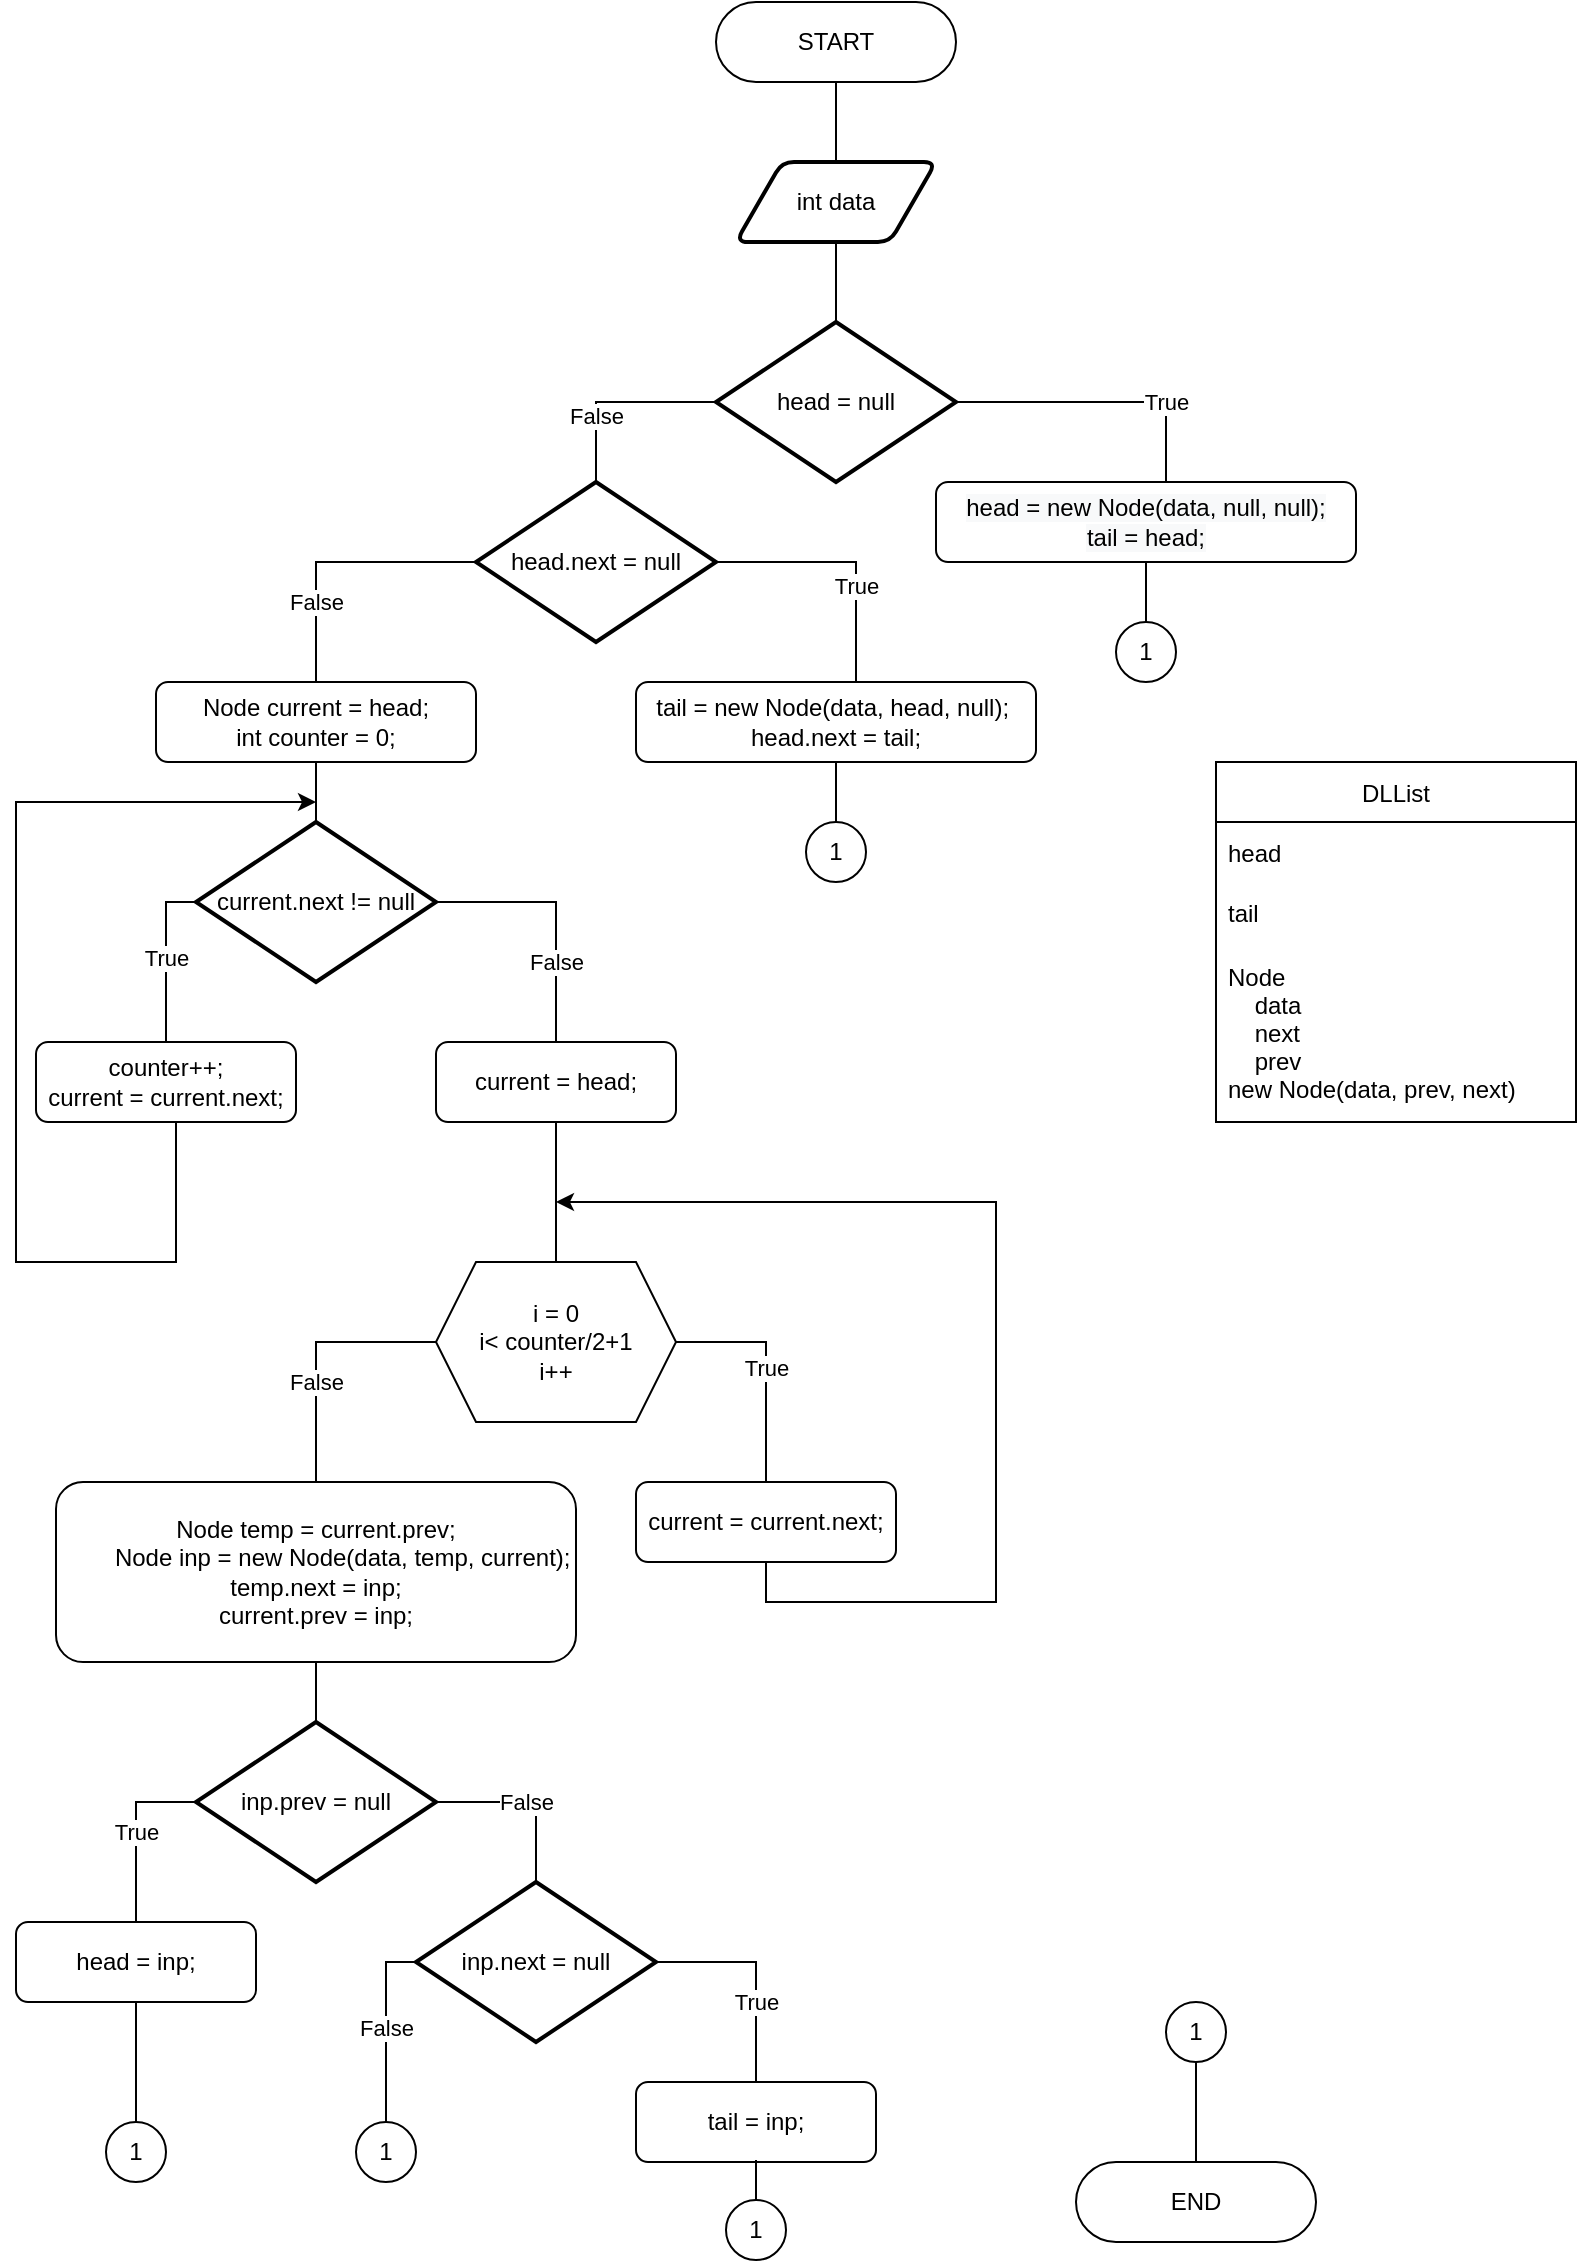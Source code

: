 <mxfile version="15.4.0" type="device"><diagram id="bhvGXKdy_UKDUOt5dsCC" name="Page-1"><mxGraphModel dx="782" dy="497" grid="1" gridSize="10" guides="1" tooltips="1" connect="1" arrows="1" fold="1" page="1" pageScale="1" pageWidth="827" pageHeight="1169" math="0" shadow="0"><root><mxCell id="0"/><mxCell id="1" parent="0"/><mxCell id="uAoDJNiznw24QmJBSRCc-3" value="" style="edgeStyle=orthogonalEdgeStyle;rounded=0;orthogonalLoop=1;jettySize=auto;html=1;endArrow=none;endFill=0;entryX=0.5;entryY=0;entryDx=0;entryDy=0;" parent="1" source="uAoDJNiznw24QmJBSRCc-1" target="KRDZ4jyaXDQQ1WeijEQv-5" edge="1"><mxGeometry relative="1" as="geometry"><mxPoint x="420" y="160" as="targetPoint"/></mxGeometry></mxCell><mxCell id="uAoDJNiznw24QmJBSRCc-1" value="START" style="rounded=1;whiteSpace=wrap;html=1;arcSize=50;" parent="1" vertex="1"><mxGeometry x="360" y="40" width="120" height="40" as="geometry"/></mxCell><mxCell id="KRDZ4jyaXDQQ1WeijEQv-2" value="" style="edgeStyle=orthogonalEdgeStyle;rounded=0;orthogonalLoop=1;jettySize=auto;html=1;endArrow=none;endFill=0;exitX=0.5;exitY=1;exitDx=0;exitDy=0;" parent="1" source="KRDZ4jyaXDQQ1WeijEQv-5" target="KRDZ4jyaXDQQ1WeijEQv-1" edge="1"><mxGeometry relative="1" as="geometry"><mxPoint x="420" y="200" as="sourcePoint"/></mxGeometry></mxCell><mxCell id="KRDZ4jyaXDQQ1WeijEQv-4" value="True" style="edgeStyle=orthogonalEdgeStyle;rounded=0;orthogonalLoop=1;jettySize=auto;html=1;entryX=0.5;entryY=0;entryDx=0;entryDy=0;endArrow=none;endFill=0;" parent="1" source="KRDZ4jyaXDQQ1WeijEQv-1" target="KRDZ4jyaXDQQ1WeijEQv-3" edge="1"><mxGeometry x="0.351" relative="1" as="geometry"><Array as="points"><mxPoint x="585" y="240"/></Array><mxPoint as="offset"/></mxGeometry></mxCell><mxCell id="KRDZ4jyaXDQQ1WeijEQv-9" value="False" style="edgeStyle=orthogonalEdgeStyle;rounded=0;orthogonalLoop=1;jettySize=auto;html=1;entryX=0.5;entryY=0;entryDx=0;entryDy=0;entryPerimeter=0;endArrow=none;endFill=0;" parent="1" source="KRDZ4jyaXDQQ1WeijEQv-1" target="KRDZ4jyaXDQQ1WeijEQv-8" edge="1"><mxGeometry x="0.333" relative="1" as="geometry"><Array as="points"><mxPoint x="300" y="240"/></Array><mxPoint as="offset"/></mxGeometry></mxCell><mxCell id="KRDZ4jyaXDQQ1WeijEQv-1" value="head = null" style="strokeWidth=2;html=1;shape=mxgraph.flowchart.decision;whiteSpace=wrap;" parent="1" vertex="1"><mxGeometry x="360" y="200" width="120" height="80" as="geometry"/></mxCell><mxCell id="KRDZ4jyaXDQQ1WeijEQv-7" value="" style="edgeStyle=orthogonalEdgeStyle;rounded=0;orthogonalLoop=1;jettySize=auto;html=1;endArrow=none;endFill=0;" parent="1" source="KRDZ4jyaXDQQ1WeijEQv-3" target="KRDZ4jyaXDQQ1WeijEQv-6" edge="1"><mxGeometry relative="1" as="geometry"/></mxCell><mxCell id="KRDZ4jyaXDQQ1WeijEQv-3" value="&#10;&#10;&lt;span style=&quot;color: rgb(0, 0, 0); font-family: helvetica; font-size: 12px; font-style: normal; font-weight: 400; letter-spacing: normal; text-align: center; text-indent: 0px; text-transform: none; word-spacing: 0px; background-color: rgb(248, 249, 250); display: inline; float: none;&quot;&gt;head = new Node(data, null, null);&lt;/span&gt;&lt;br style=&quot;color: rgb(0, 0, 0); font-family: helvetica; font-size: 12px; font-style: normal; font-weight: 400; letter-spacing: normal; text-align: center; text-indent: 0px; text-transform: none; word-spacing: 0px; background-color: rgb(248, 249, 250);&quot;&gt;&lt;span style=&quot;color: rgb(0, 0, 0); font-family: helvetica; font-size: 12px; font-style: normal; font-weight: 400; letter-spacing: normal; text-align: center; text-indent: 0px; text-transform: none; word-spacing: 0px; background-color: rgb(248, 249, 250); display: inline; float: none;&quot;&gt;tail = head;&lt;/span&gt;&#10;&#10;" style="rounded=1;whiteSpace=wrap;html=1;" parent="1" vertex="1"><mxGeometry x="470" y="280" width="210" height="40" as="geometry"/></mxCell><mxCell id="KRDZ4jyaXDQQ1WeijEQv-5" value="int data" style="shape=parallelogram;html=1;strokeWidth=2;perimeter=parallelogramPerimeter;whiteSpace=wrap;rounded=1;arcSize=12;size=0.23;" parent="1" vertex="1"><mxGeometry x="370" y="120" width="100" height="40" as="geometry"/></mxCell><mxCell id="KRDZ4jyaXDQQ1WeijEQv-6" value="1" style="ellipse;whiteSpace=wrap;html=1;aspect=fixed;" parent="1" vertex="1"><mxGeometry x="560" y="350" width="30" height="30" as="geometry"/></mxCell><mxCell id="KRDZ4jyaXDQQ1WeijEQv-11" value="True" style="edgeStyle=orthogonalEdgeStyle;rounded=0;orthogonalLoop=1;jettySize=auto;html=1;endArrow=none;endFill=0;entryX=0.5;entryY=0;entryDx=0;entryDy=0;" parent="1" source="KRDZ4jyaXDQQ1WeijEQv-8" target="KRDZ4jyaXDQQ1WeijEQv-10" edge="1"><mxGeometry x="0.167" relative="1" as="geometry"><Array as="points"><mxPoint x="430" y="320"/></Array><mxPoint as="offset"/></mxGeometry></mxCell><mxCell id="KRDZ4jyaXDQQ1WeijEQv-15" value="False" style="edgeStyle=orthogonalEdgeStyle;rounded=0;orthogonalLoop=1;jettySize=auto;html=1;entryX=0.5;entryY=0;entryDx=0;entryDy=0;endArrow=none;endFill=0;" parent="1" source="KRDZ4jyaXDQQ1WeijEQv-8" target="KRDZ4jyaXDQQ1WeijEQv-14" edge="1"><mxGeometry x="0.429" relative="1" as="geometry"><Array as="points"><mxPoint x="160" y="320"/></Array><mxPoint as="offset"/></mxGeometry></mxCell><mxCell id="KRDZ4jyaXDQQ1WeijEQv-8" value="head.next = null" style="strokeWidth=2;html=1;shape=mxgraph.flowchart.decision;whiteSpace=wrap;" parent="1" vertex="1"><mxGeometry x="240" y="280" width="120" height="80" as="geometry"/></mxCell><mxCell id="KRDZ4jyaXDQQ1WeijEQv-13" value="" style="edgeStyle=orthogonalEdgeStyle;rounded=0;orthogonalLoop=1;jettySize=auto;html=1;endArrow=none;endFill=0;" parent="1" source="KRDZ4jyaXDQQ1WeijEQv-10" target="KRDZ4jyaXDQQ1WeijEQv-12" edge="1"><mxGeometry relative="1" as="geometry"/></mxCell><mxCell id="KRDZ4jyaXDQQ1WeijEQv-10" value="tail = new Node(data, head, null);&amp;nbsp; head.next = tail;" style="rounded=1;whiteSpace=wrap;html=1;" parent="1" vertex="1"><mxGeometry x="320" y="380" width="200" height="40" as="geometry"/></mxCell><mxCell id="KRDZ4jyaXDQQ1WeijEQv-12" value="1" style="ellipse;whiteSpace=wrap;html=1;aspect=fixed;" parent="1" vertex="1"><mxGeometry x="405" y="450" width="30" height="30" as="geometry"/></mxCell><mxCell id="KRDZ4jyaXDQQ1WeijEQv-17" value="" style="edgeStyle=orthogonalEdgeStyle;rounded=0;orthogonalLoop=1;jettySize=auto;html=1;endArrow=none;endFill=0;" parent="1" source="KRDZ4jyaXDQQ1WeijEQv-14" target="KRDZ4jyaXDQQ1WeijEQv-16" edge="1"><mxGeometry relative="1" as="geometry"/></mxCell><mxCell id="KRDZ4jyaXDQQ1WeijEQv-14" value="Node current = head;&lt;br&gt;int counter = 0;" style="rounded=1;whiteSpace=wrap;html=1;" parent="1" vertex="1"><mxGeometry x="80" y="380" width="160" height="40" as="geometry"/></mxCell><mxCell id="KRDZ4jyaXDQQ1WeijEQv-19" value="True" style="edgeStyle=orthogonalEdgeStyle;rounded=0;orthogonalLoop=1;jettySize=auto;html=1;entryX=0.5;entryY=0;entryDx=0;entryDy=0;endArrow=none;endFill=0;" parent="1" source="KRDZ4jyaXDQQ1WeijEQv-16" target="KRDZ4jyaXDQQ1WeijEQv-18" edge="1"><mxGeometry relative="1" as="geometry"><Array as="points"><mxPoint x="85" y="490"/></Array></mxGeometry></mxCell><mxCell id="KRDZ4jyaXDQQ1WeijEQv-22" value="False" style="edgeStyle=orthogonalEdgeStyle;rounded=0;orthogonalLoop=1;jettySize=auto;html=1;entryX=0.5;entryY=0;entryDx=0;entryDy=0;endArrow=none;endFill=0;" parent="1" source="KRDZ4jyaXDQQ1WeijEQv-16" target="KRDZ4jyaXDQQ1WeijEQv-21" edge="1"><mxGeometry x="0.385" relative="1" as="geometry"><Array as="points"><mxPoint x="280" y="490"/></Array><mxPoint as="offset"/></mxGeometry></mxCell><mxCell id="KRDZ4jyaXDQQ1WeijEQv-16" value="current.next != null" style="strokeWidth=2;html=1;shape=mxgraph.flowchart.decision;whiteSpace=wrap;" parent="1" vertex="1"><mxGeometry x="100" y="450" width="120" height="80" as="geometry"/></mxCell><mxCell id="KRDZ4jyaXDQQ1WeijEQv-20" style="edgeStyle=orthogonalEdgeStyle;rounded=0;orthogonalLoop=1;jettySize=auto;html=1;endArrow=classic;endFill=1;" parent="1" source="KRDZ4jyaXDQQ1WeijEQv-18" edge="1"><mxGeometry relative="1" as="geometry"><mxPoint x="160" y="440" as="targetPoint"/><Array as="points"><mxPoint x="90" y="670"/><mxPoint x="10" y="670"/><mxPoint x="10" y="440"/></Array></mxGeometry></mxCell><mxCell id="KRDZ4jyaXDQQ1WeijEQv-18" value="counter++;&lt;br&gt;current = current.next;" style="rounded=1;whiteSpace=wrap;html=1;" parent="1" vertex="1"><mxGeometry x="20" y="560" width="130" height="40" as="geometry"/></mxCell><mxCell id="KRDZ4jyaXDQQ1WeijEQv-24" value="" style="edgeStyle=orthogonalEdgeStyle;rounded=0;orthogonalLoop=1;jettySize=auto;html=1;endArrow=none;endFill=0;" parent="1" source="KRDZ4jyaXDQQ1WeijEQv-21" target="KRDZ4jyaXDQQ1WeijEQv-23" edge="1"><mxGeometry relative="1" as="geometry"/></mxCell><mxCell id="KRDZ4jyaXDQQ1WeijEQv-21" value="current = head;" style="rounded=1;whiteSpace=wrap;html=1;" parent="1" vertex="1"><mxGeometry x="220" y="560" width="120" height="40" as="geometry"/></mxCell><mxCell id="KRDZ4jyaXDQQ1WeijEQv-27" value="True" style="edgeStyle=orthogonalEdgeStyle;rounded=0;orthogonalLoop=1;jettySize=auto;html=1;entryX=0.5;entryY=0;entryDx=0;entryDy=0;endArrow=none;endFill=0;" parent="1" source="KRDZ4jyaXDQQ1WeijEQv-23" target="KRDZ4jyaXDQQ1WeijEQv-25" edge="1"><mxGeometry relative="1" as="geometry"><Array as="points"><mxPoint x="385" y="710"/></Array></mxGeometry></mxCell><mxCell id="KRDZ4jyaXDQQ1WeijEQv-29" value="False" style="edgeStyle=orthogonalEdgeStyle;rounded=0;orthogonalLoop=1;jettySize=auto;html=1;entryX=0.5;entryY=0;entryDx=0;entryDy=0;endArrow=none;endFill=0;" parent="1" source="KRDZ4jyaXDQQ1WeijEQv-23" target="KRDZ4jyaXDQQ1WeijEQv-28" edge="1"><mxGeometry x="0.231" relative="1" as="geometry"><Array as="points"><mxPoint x="160" y="710"/></Array><mxPoint as="offset"/></mxGeometry></mxCell><mxCell id="KRDZ4jyaXDQQ1WeijEQv-23" value="i = 0&lt;br&gt;i&amp;lt; counter/2+1&lt;br&gt;i++" style="shape=hexagon;perimeter=hexagonPerimeter2;whiteSpace=wrap;html=1;fixedSize=1;" parent="1" vertex="1"><mxGeometry x="220" y="670" width="120" height="80" as="geometry"/></mxCell><mxCell id="KRDZ4jyaXDQQ1WeijEQv-26" style="edgeStyle=orthogonalEdgeStyle;rounded=0;orthogonalLoop=1;jettySize=auto;html=1;endArrow=classic;endFill=1;exitX=0.5;exitY=1;exitDx=0;exitDy=0;" parent="1" source="KRDZ4jyaXDQQ1WeijEQv-25" edge="1"><mxGeometry relative="1" as="geometry"><mxPoint x="280" y="640" as="targetPoint"/><Array as="points"><mxPoint x="385" y="840"/><mxPoint x="500" y="840"/><mxPoint x="500" y="640"/></Array></mxGeometry></mxCell><mxCell id="KRDZ4jyaXDQQ1WeijEQv-25" value="current = current.next;" style="rounded=1;whiteSpace=wrap;html=1;" parent="1" vertex="1"><mxGeometry x="320" y="780" width="130" height="40" as="geometry"/></mxCell><mxCell id="KRDZ4jyaXDQQ1WeijEQv-31" value="" style="edgeStyle=orthogonalEdgeStyle;rounded=0;orthogonalLoop=1;jettySize=auto;html=1;endArrow=none;endFill=0;" parent="1" source="KRDZ4jyaXDQQ1WeijEQv-28" target="KRDZ4jyaXDQQ1WeijEQv-30" edge="1"><mxGeometry relative="1" as="geometry"/></mxCell><mxCell id="KRDZ4jyaXDQQ1WeijEQv-28" value="Node temp = current.prev;&lt;br&gt;&amp;nbsp; &amp;nbsp; &amp;nbsp; &amp;nbsp; Node inp = new Node(data, temp, current);&lt;br&gt;temp.next = inp;&lt;br&gt;current.prev = inp;" style="rounded=1;whiteSpace=wrap;html=1;" parent="1" vertex="1"><mxGeometry x="30" y="780" width="260" height="90" as="geometry"/></mxCell><mxCell id="KRDZ4jyaXDQQ1WeijEQv-33" value="True" style="edgeStyle=orthogonalEdgeStyle;rounded=0;orthogonalLoop=1;jettySize=auto;html=1;entryX=0.5;entryY=0;entryDx=0;entryDy=0;endArrow=none;endFill=0;" parent="1" source="KRDZ4jyaXDQQ1WeijEQv-30" target="KRDZ4jyaXDQQ1WeijEQv-32" edge="1"><mxGeometry relative="1" as="geometry"><Array as="points"><mxPoint x="70" y="940"/></Array></mxGeometry></mxCell><mxCell id="KRDZ4jyaXDQQ1WeijEQv-36" value="False" style="edgeStyle=orthogonalEdgeStyle;rounded=0;orthogonalLoop=1;jettySize=auto;html=1;entryX=0.5;entryY=0;entryDx=0;entryDy=0;entryPerimeter=0;endArrow=none;endFill=0;" parent="1" source="KRDZ4jyaXDQQ1WeijEQv-30" target="KRDZ4jyaXDQQ1WeijEQv-35" edge="1"><mxGeometry relative="1" as="geometry"><Array as="points"><mxPoint x="270" y="940"/></Array></mxGeometry></mxCell><mxCell id="KRDZ4jyaXDQQ1WeijEQv-30" value="inp.prev = null" style="strokeWidth=2;html=1;shape=mxgraph.flowchart.decision;whiteSpace=wrap;" parent="1" vertex="1"><mxGeometry x="100" y="900" width="120" height="80" as="geometry"/></mxCell><mxCell id="KRDZ4jyaXDQQ1WeijEQv-39" value="" style="edgeStyle=orthogonalEdgeStyle;rounded=0;orthogonalLoop=1;jettySize=auto;html=1;endArrow=none;endFill=0;" parent="1" source="KRDZ4jyaXDQQ1WeijEQv-32" target="KRDZ4jyaXDQQ1WeijEQv-38" edge="1"><mxGeometry relative="1" as="geometry"/></mxCell><mxCell id="KRDZ4jyaXDQQ1WeijEQv-32" value="head = inp;" style="rounded=1;whiteSpace=wrap;html=1;" parent="1" vertex="1"><mxGeometry x="10" y="1000" width="120" height="40" as="geometry"/></mxCell><mxCell id="KRDZ4jyaXDQQ1WeijEQv-34" value="tail = inp;" style="rounded=1;whiteSpace=wrap;html=1;" parent="1" vertex="1"><mxGeometry x="320" y="1080" width="120" height="40" as="geometry"/></mxCell><mxCell id="KRDZ4jyaXDQQ1WeijEQv-37" value="True" style="edgeStyle=orthogonalEdgeStyle;rounded=0;orthogonalLoop=1;jettySize=auto;html=1;entryX=0.5;entryY=0;entryDx=0;entryDy=0;endArrow=none;endFill=0;" parent="1" source="KRDZ4jyaXDQQ1WeijEQv-35" target="KRDZ4jyaXDQQ1WeijEQv-34" edge="1"><mxGeometry x="0.273" relative="1" as="geometry"><Array as="points"><mxPoint x="380" y="1020"/></Array><mxPoint as="offset"/></mxGeometry></mxCell><mxCell id="KRDZ4jyaXDQQ1WeijEQv-43" value="False" style="edgeStyle=orthogonalEdgeStyle;rounded=0;orthogonalLoop=1;jettySize=auto;html=1;entryX=0.5;entryY=0;entryDx=0;entryDy=0;endArrow=none;endFill=0;" parent="1" source="KRDZ4jyaXDQQ1WeijEQv-35" target="KRDZ4jyaXDQQ1WeijEQv-42" edge="1"><mxGeometry relative="1" as="geometry"><Array as="points"><mxPoint x="195" y="1020"/></Array></mxGeometry></mxCell><mxCell id="KRDZ4jyaXDQQ1WeijEQv-35" value="inp.next = null" style="strokeWidth=2;html=1;shape=mxgraph.flowchart.decision;whiteSpace=wrap;" parent="1" vertex="1"><mxGeometry x="210" y="980" width="120" height="80" as="geometry"/></mxCell><mxCell id="KRDZ4jyaXDQQ1WeijEQv-38" value="1" style="ellipse;whiteSpace=wrap;html=1;aspect=fixed;" parent="1" vertex="1"><mxGeometry x="55" y="1100" width="30" height="30" as="geometry"/></mxCell><mxCell id="KRDZ4jyaXDQQ1WeijEQv-41" value="" style="edgeStyle=orthogonalEdgeStyle;rounded=0;orthogonalLoop=1;jettySize=auto;html=1;endArrow=none;endFill=0;" parent="1" source="KRDZ4jyaXDQQ1WeijEQv-40" target="KRDZ4jyaXDQQ1WeijEQv-34" edge="1"><mxGeometry relative="1" as="geometry"/></mxCell><mxCell id="KRDZ4jyaXDQQ1WeijEQv-40" value="1" style="ellipse;whiteSpace=wrap;html=1;aspect=fixed;" parent="1" vertex="1"><mxGeometry x="365" y="1139" width="30" height="30" as="geometry"/></mxCell><mxCell id="KRDZ4jyaXDQQ1WeijEQv-42" value="1" style="ellipse;whiteSpace=wrap;html=1;aspect=fixed;" parent="1" vertex="1"><mxGeometry x="180" y="1100" width="30" height="30" as="geometry"/></mxCell><mxCell id="KRDZ4jyaXDQQ1WeijEQv-44" value="END" style="rounded=1;whiteSpace=wrap;html=1;arcSize=50;" parent="1" vertex="1"><mxGeometry x="540" y="1120" width="120" height="40" as="geometry"/></mxCell><mxCell id="KRDZ4jyaXDQQ1WeijEQv-46" value="" style="edgeStyle=orthogonalEdgeStyle;rounded=0;orthogonalLoop=1;jettySize=auto;html=1;endArrow=none;endFill=0;" parent="1" source="KRDZ4jyaXDQQ1WeijEQv-45" target="KRDZ4jyaXDQQ1WeijEQv-44" edge="1"><mxGeometry relative="1" as="geometry"/></mxCell><mxCell id="KRDZ4jyaXDQQ1WeijEQv-45" value="1" style="ellipse;whiteSpace=wrap;html=1;aspect=fixed;" parent="1" vertex="1"><mxGeometry x="585" y="1040" width="30" height="30" as="geometry"/></mxCell><mxCell id="EOunDGE3l6pU8qt7xFDk-5" value="DLList" style="swimlane;fontStyle=0;childLayout=stackLayout;horizontal=1;startSize=30;horizontalStack=0;resizeParent=1;resizeParentMax=0;resizeLast=0;collapsible=1;marginBottom=0;" vertex="1" parent="1"><mxGeometry x="610" y="420" width="180" height="180" as="geometry"/></mxCell><mxCell id="EOunDGE3l6pU8qt7xFDk-6" value="head" style="text;strokeColor=none;fillColor=none;align=left;verticalAlign=middle;spacingLeft=4;spacingRight=4;overflow=hidden;points=[[0,0.5],[1,0.5]];portConstraint=eastwest;rotatable=0;" vertex="1" parent="EOunDGE3l6pU8qt7xFDk-5"><mxGeometry y="30" width="180" height="30" as="geometry"/></mxCell><mxCell id="EOunDGE3l6pU8qt7xFDk-7" value="tail" style="text;strokeColor=none;fillColor=none;align=left;verticalAlign=middle;spacingLeft=4;spacingRight=4;overflow=hidden;points=[[0,0.5],[1,0.5]];portConstraint=eastwest;rotatable=0;" vertex="1" parent="EOunDGE3l6pU8qt7xFDk-5"><mxGeometry y="60" width="180" height="30" as="geometry"/></mxCell><mxCell id="EOunDGE3l6pU8qt7xFDk-8" value="Node&#10;    data&#10;    next&#10;    prev&#10;new Node(data, prev, next)" style="text;strokeColor=none;fillColor=none;align=left;verticalAlign=middle;spacingLeft=4;spacingRight=4;overflow=hidden;points=[[0,0.5],[1,0.5]];portConstraint=eastwest;rotatable=0;" vertex="1" parent="EOunDGE3l6pU8qt7xFDk-5"><mxGeometry y="90" width="180" height="90" as="geometry"/></mxCell></root></mxGraphModel></diagram></mxfile>